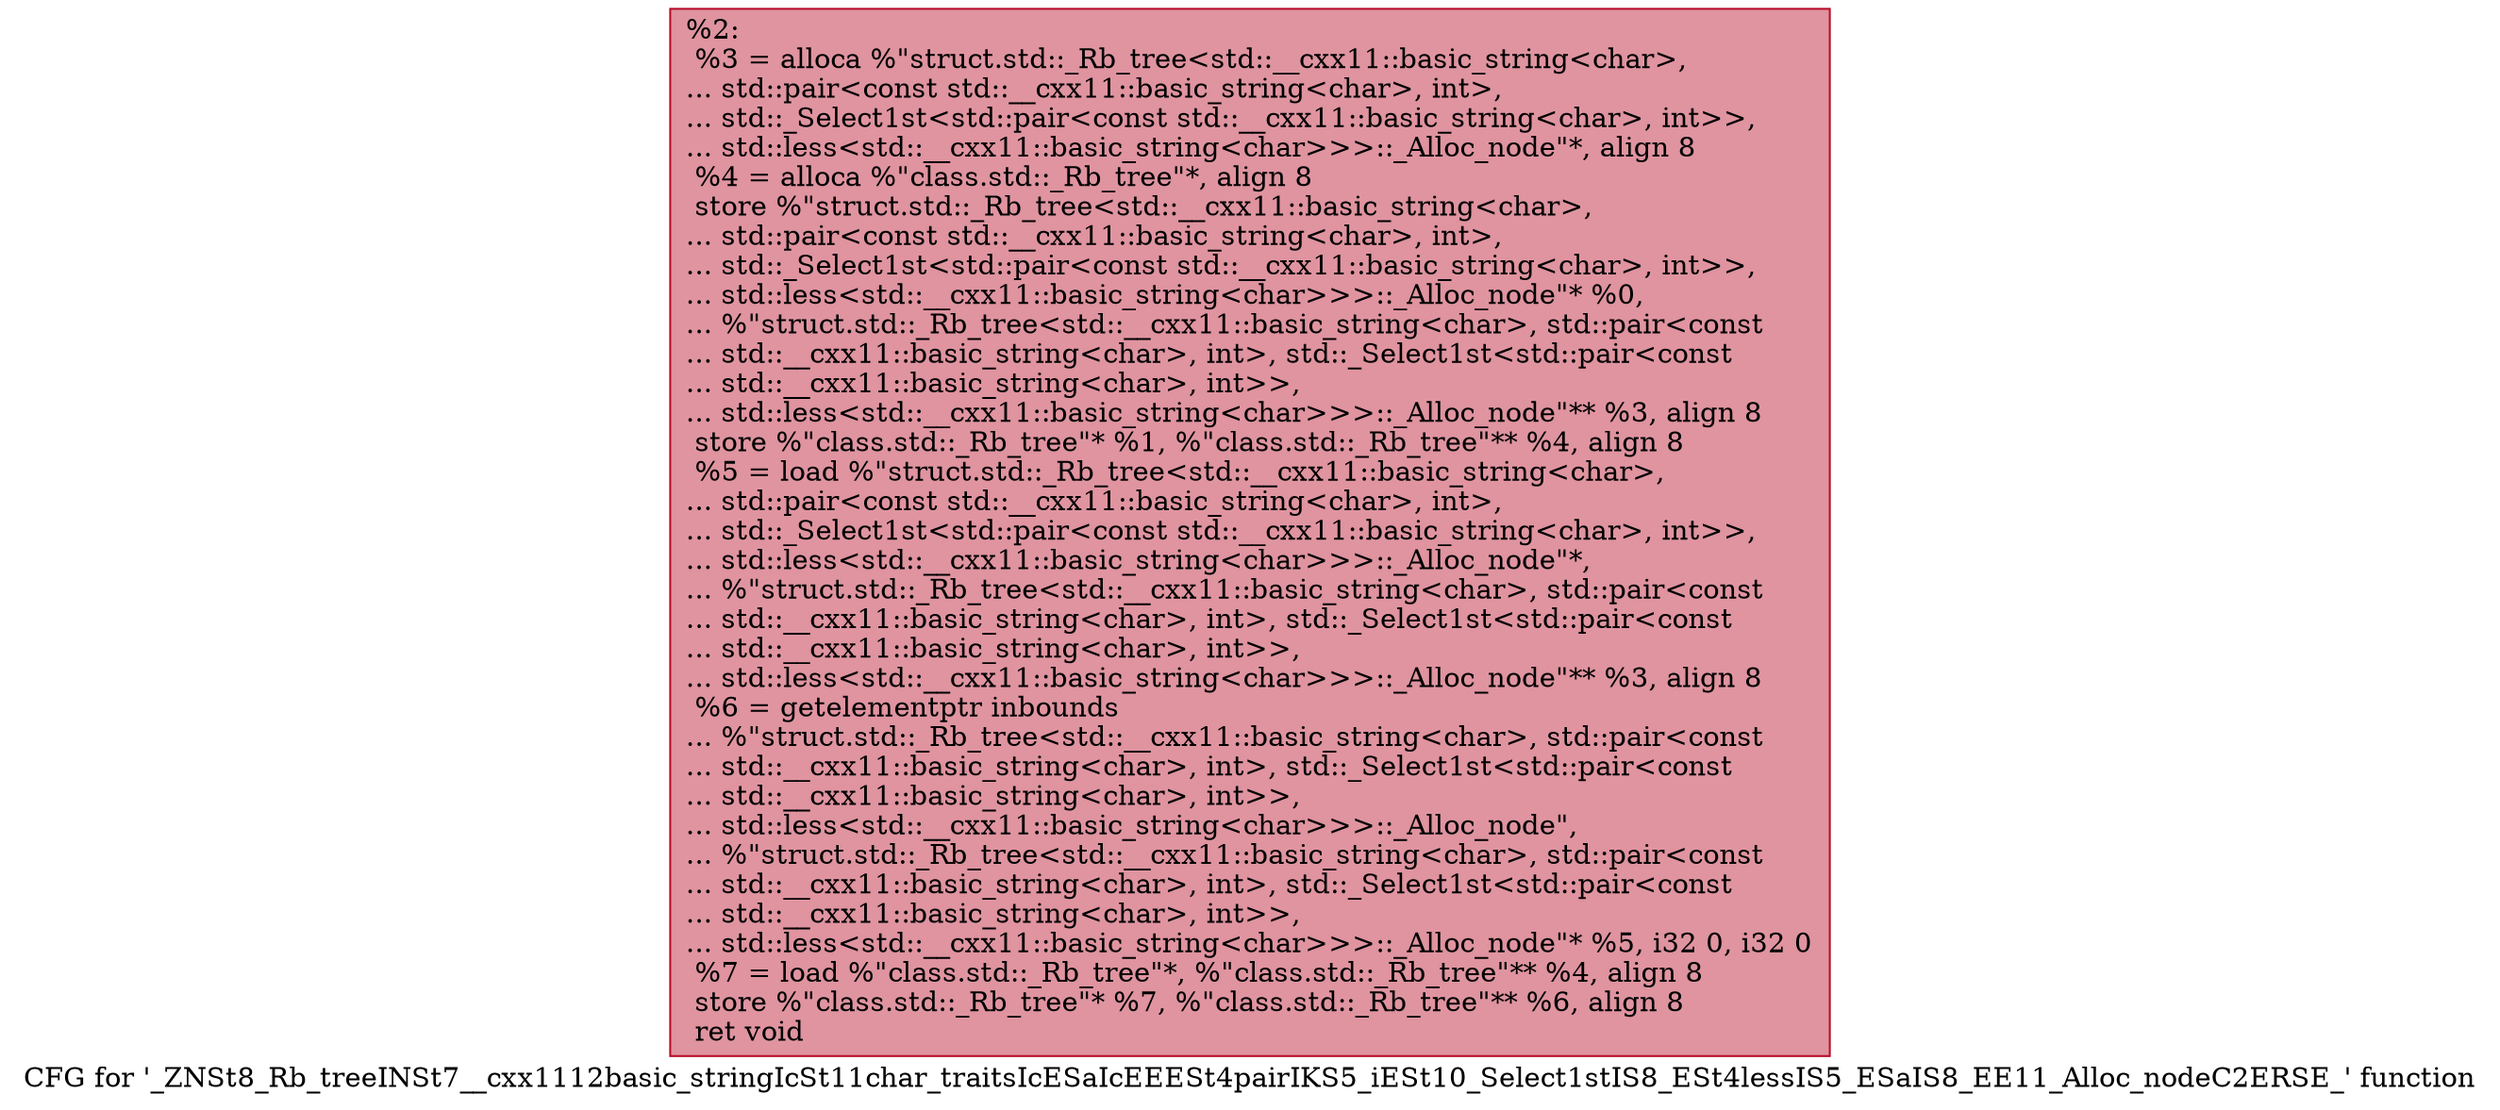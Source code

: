 digraph "CFG for '_ZNSt8_Rb_treeINSt7__cxx1112basic_stringIcSt11char_traitsIcESaIcEEESt4pairIKS5_iESt10_Select1stIS8_ESt4lessIS5_ESaIS8_EE11_Alloc_nodeC2ERSE_' function" {
	label="CFG for '_ZNSt8_Rb_treeINSt7__cxx1112basic_stringIcSt11char_traitsIcESaIcEEESt4pairIKS5_iESt10_Select1stIS8_ESt4lessIS5_ESaIS8_EE11_Alloc_nodeC2ERSE_' function";

	Node0x55a8467e77d0 [shape=record,color="#b70d28ff", style=filled, fillcolor="#b70d2870",label="{%2:\l  %3 = alloca %\"struct.std::_Rb_tree\<std::__cxx11::basic_string\<char\>,\l... std::pair\<const std::__cxx11::basic_string\<char\>, int\>,\l... std::_Select1st\<std::pair\<const std::__cxx11::basic_string\<char\>, int\>\>,\l... std::less\<std::__cxx11::basic_string\<char\>\>\>::_Alloc_node\"*, align 8\l  %4 = alloca %\"class.std::_Rb_tree\"*, align 8\l  store %\"struct.std::_Rb_tree\<std::__cxx11::basic_string\<char\>,\l... std::pair\<const std::__cxx11::basic_string\<char\>, int\>,\l... std::_Select1st\<std::pair\<const std::__cxx11::basic_string\<char\>, int\>\>,\l... std::less\<std::__cxx11::basic_string\<char\>\>\>::_Alloc_node\"* %0,\l... %\"struct.std::_Rb_tree\<std::__cxx11::basic_string\<char\>, std::pair\<const\l... std::__cxx11::basic_string\<char\>, int\>, std::_Select1st\<std::pair\<const\l... std::__cxx11::basic_string\<char\>, int\>\>,\l... std::less\<std::__cxx11::basic_string\<char\>\>\>::_Alloc_node\"** %3, align 8\l  store %\"class.std::_Rb_tree\"* %1, %\"class.std::_Rb_tree\"** %4, align 8\l  %5 = load %\"struct.std::_Rb_tree\<std::__cxx11::basic_string\<char\>,\l... std::pair\<const std::__cxx11::basic_string\<char\>, int\>,\l... std::_Select1st\<std::pair\<const std::__cxx11::basic_string\<char\>, int\>\>,\l... std::less\<std::__cxx11::basic_string\<char\>\>\>::_Alloc_node\"*,\l... %\"struct.std::_Rb_tree\<std::__cxx11::basic_string\<char\>, std::pair\<const\l... std::__cxx11::basic_string\<char\>, int\>, std::_Select1st\<std::pair\<const\l... std::__cxx11::basic_string\<char\>, int\>\>,\l... std::less\<std::__cxx11::basic_string\<char\>\>\>::_Alloc_node\"** %3, align 8\l  %6 = getelementptr inbounds\l... %\"struct.std::_Rb_tree\<std::__cxx11::basic_string\<char\>, std::pair\<const\l... std::__cxx11::basic_string\<char\>, int\>, std::_Select1st\<std::pair\<const\l... std::__cxx11::basic_string\<char\>, int\>\>,\l... std::less\<std::__cxx11::basic_string\<char\>\>\>::_Alloc_node\",\l... %\"struct.std::_Rb_tree\<std::__cxx11::basic_string\<char\>, std::pair\<const\l... std::__cxx11::basic_string\<char\>, int\>, std::_Select1st\<std::pair\<const\l... std::__cxx11::basic_string\<char\>, int\>\>,\l... std::less\<std::__cxx11::basic_string\<char\>\>\>::_Alloc_node\"* %5, i32 0, i32 0\l  %7 = load %\"class.std::_Rb_tree\"*, %\"class.std::_Rb_tree\"** %4, align 8\l  store %\"class.std::_Rb_tree\"* %7, %\"class.std::_Rb_tree\"** %6, align 8\l  ret void\l}"];
}
